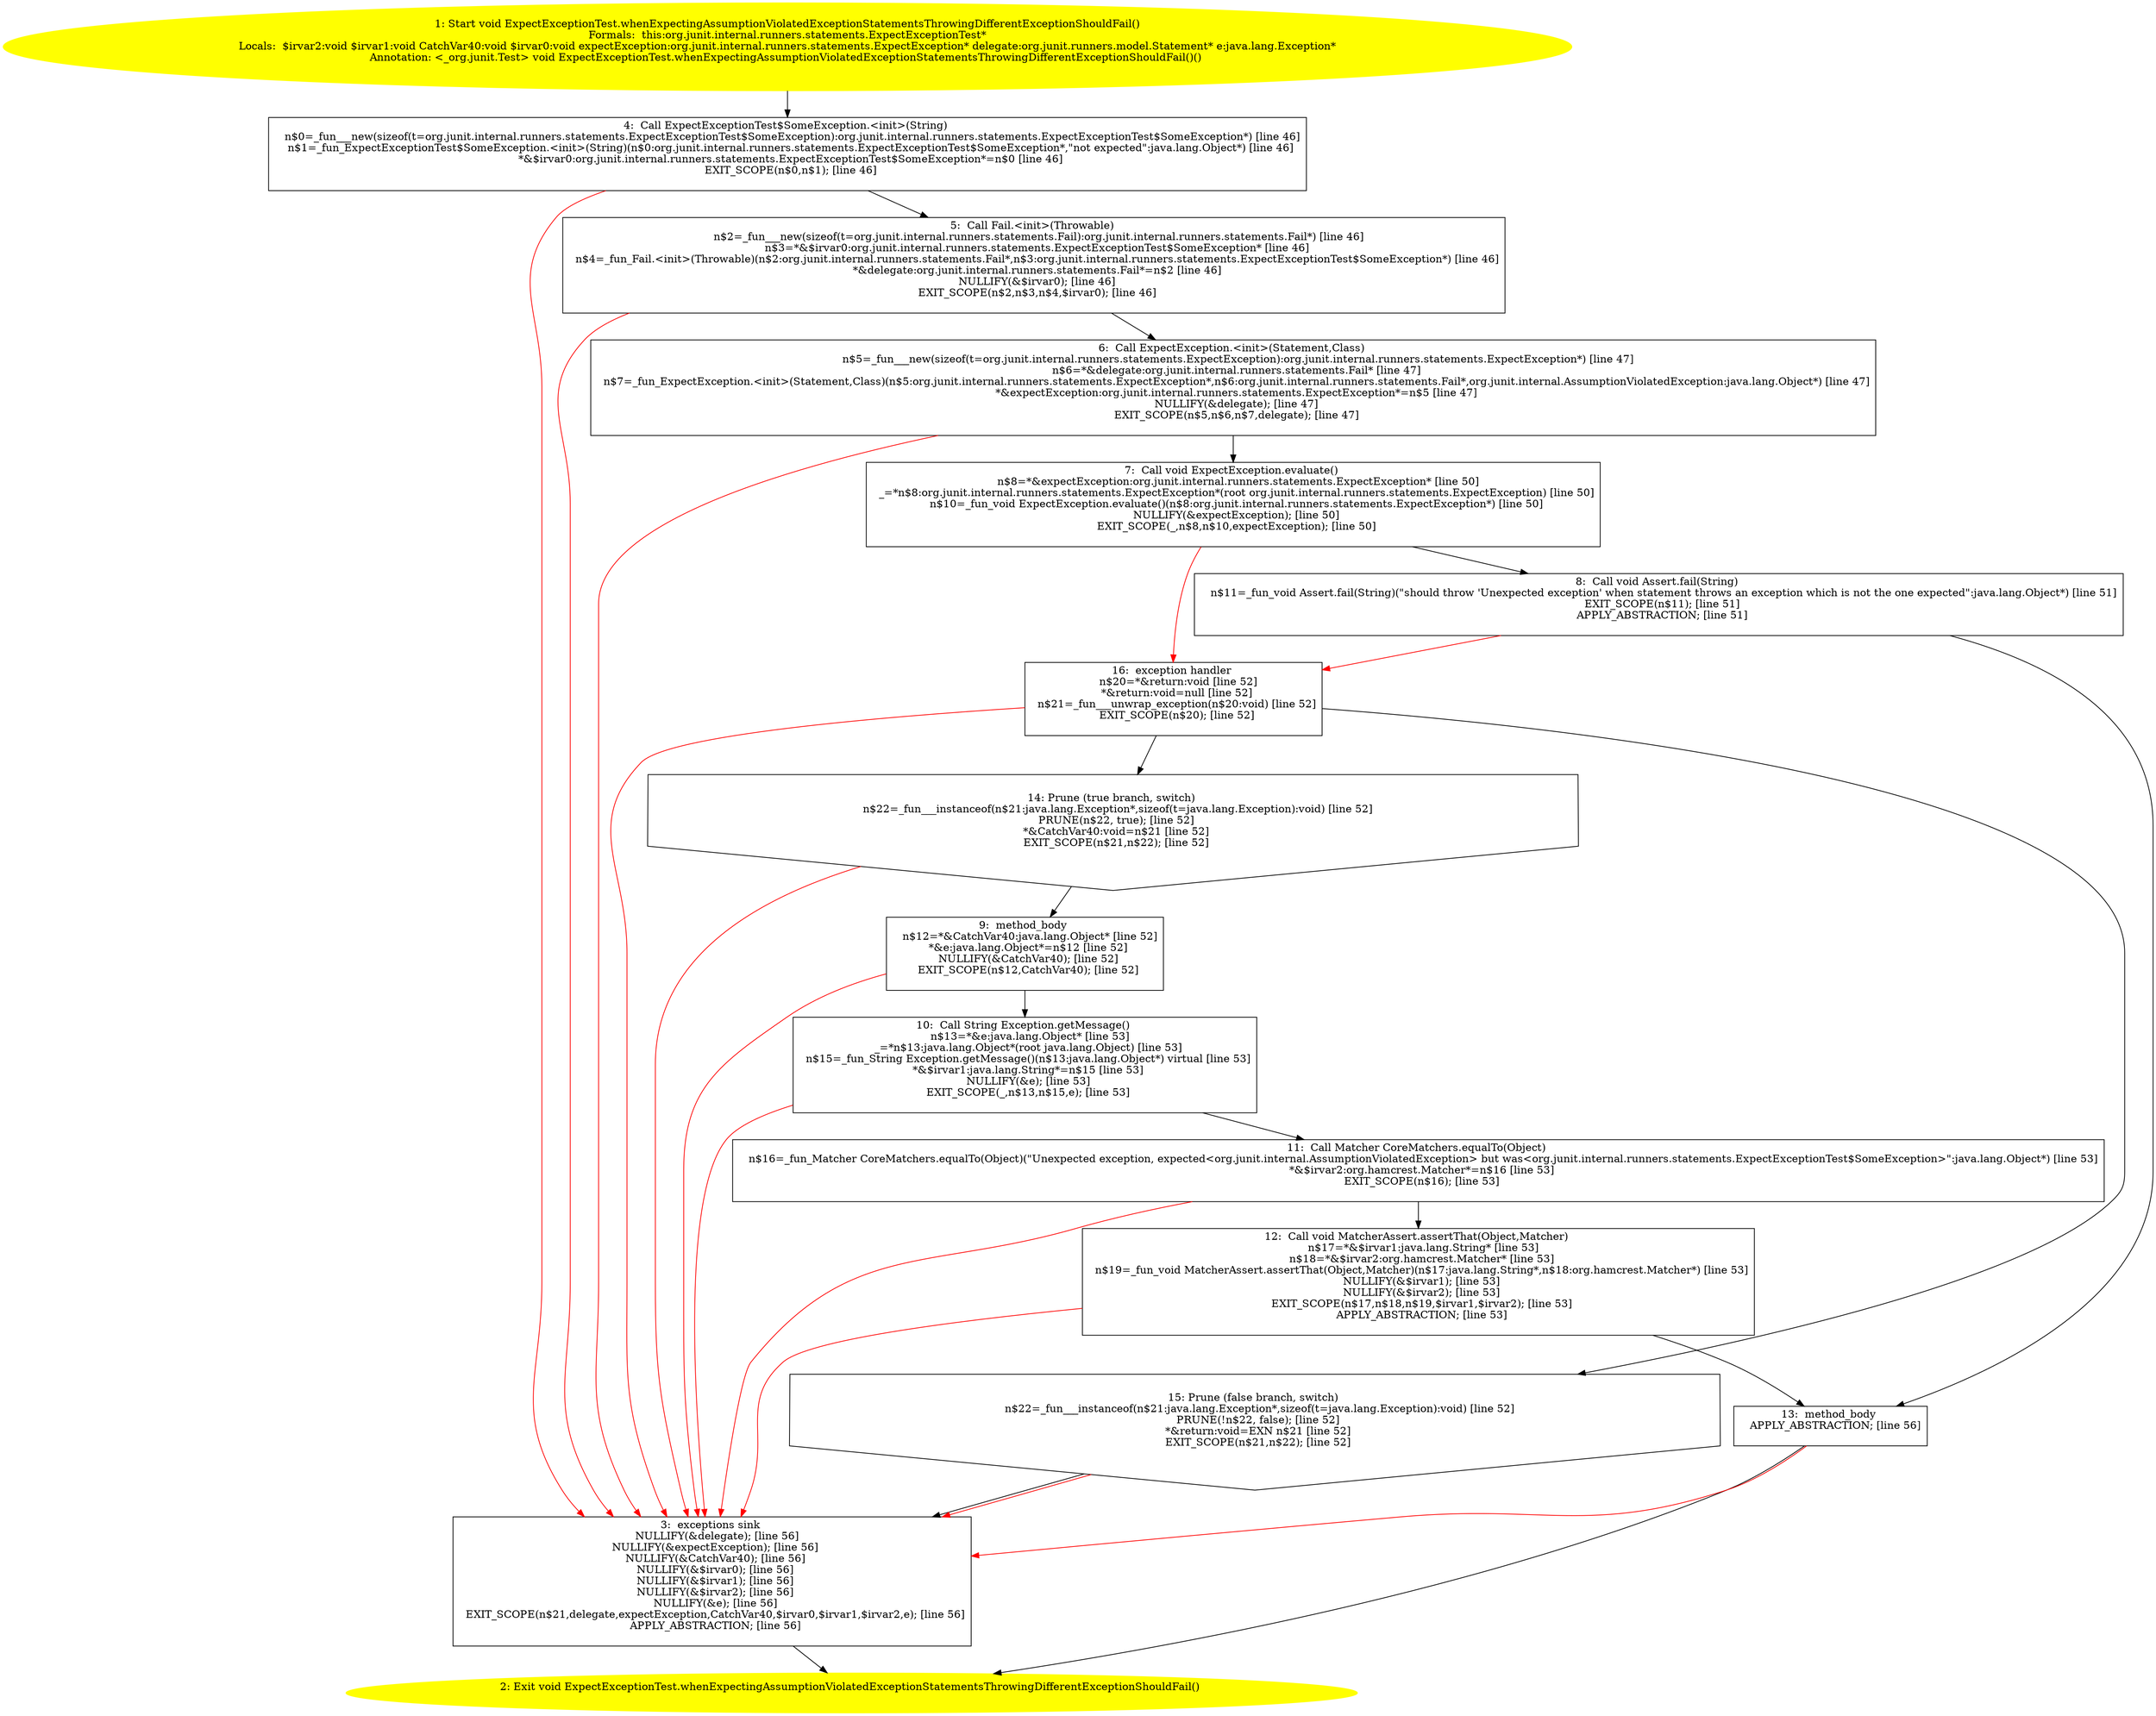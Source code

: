 /* @generated */
digraph cfg {
"org.junit.internal.runners.statements.ExpectExceptionTest.whenExpectingAssumptionViolatedExceptionSt.b4528a6eb0129bde2566a05540a726e0_1" [label="1: Start void ExpectExceptionTest.whenExpectingAssumptionViolatedExceptionStatementsThrowingDifferentExceptionShouldFail()\nFormals:  this:org.junit.internal.runners.statements.ExpectExceptionTest*\nLocals:  $irvar2:void $irvar1:void CatchVar40:void $irvar0:void expectException:org.junit.internal.runners.statements.ExpectException* delegate:org.junit.runners.model.Statement* e:java.lang.Exception*\nAnnotation: <_org.junit.Test> void ExpectExceptionTest.whenExpectingAssumptionViolatedExceptionStatementsThrowingDifferentExceptionShouldFail()() \n  " color=yellow style=filled]
	

	 "org.junit.internal.runners.statements.ExpectExceptionTest.whenExpectingAssumptionViolatedExceptionSt.b4528a6eb0129bde2566a05540a726e0_1" -> "org.junit.internal.runners.statements.ExpectExceptionTest.whenExpectingAssumptionViolatedExceptionSt.b4528a6eb0129bde2566a05540a726e0_4" ;
"org.junit.internal.runners.statements.ExpectExceptionTest.whenExpectingAssumptionViolatedExceptionSt.b4528a6eb0129bde2566a05540a726e0_2" [label="2: Exit void ExpectExceptionTest.whenExpectingAssumptionViolatedExceptionStatementsThrowingDifferentExceptionShouldFail() \n  " color=yellow style=filled]
	

"org.junit.internal.runners.statements.ExpectExceptionTest.whenExpectingAssumptionViolatedExceptionSt.b4528a6eb0129bde2566a05540a726e0_3" [label="3:  exceptions sink \n   NULLIFY(&delegate); [line 56]\n  NULLIFY(&expectException); [line 56]\n  NULLIFY(&CatchVar40); [line 56]\n  NULLIFY(&$irvar0); [line 56]\n  NULLIFY(&$irvar1); [line 56]\n  NULLIFY(&$irvar2); [line 56]\n  NULLIFY(&e); [line 56]\n  EXIT_SCOPE(n$21,delegate,expectException,CatchVar40,$irvar0,$irvar1,$irvar2,e); [line 56]\n  APPLY_ABSTRACTION; [line 56]\n " shape="box"]
	

	 "org.junit.internal.runners.statements.ExpectExceptionTest.whenExpectingAssumptionViolatedExceptionSt.b4528a6eb0129bde2566a05540a726e0_3" -> "org.junit.internal.runners.statements.ExpectExceptionTest.whenExpectingAssumptionViolatedExceptionSt.b4528a6eb0129bde2566a05540a726e0_2" ;
"org.junit.internal.runners.statements.ExpectExceptionTest.whenExpectingAssumptionViolatedExceptionSt.b4528a6eb0129bde2566a05540a726e0_4" [label="4:  Call ExpectExceptionTest$SomeException.<init>(String) \n   n$0=_fun___new(sizeof(t=org.junit.internal.runners.statements.ExpectExceptionTest$SomeException):org.junit.internal.runners.statements.ExpectExceptionTest$SomeException*) [line 46]\n  n$1=_fun_ExpectExceptionTest$SomeException.<init>(String)(n$0:org.junit.internal.runners.statements.ExpectExceptionTest$SomeException*,\"not expected\":java.lang.Object*) [line 46]\n  *&$irvar0:org.junit.internal.runners.statements.ExpectExceptionTest$SomeException*=n$0 [line 46]\n  EXIT_SCOPE(n$0,n$1); [line 46]\n " shape="box"]
	

	 "org.junit.internal.runners.statements.ExpectExceptionTest.whenExpectingAssumptionViolatedExceptionSt.b4528a6eb0129bde2566a05540a726e0_4" -> "org.junit.internal.runners.statements.ExpectExceptionTest.whenExpectingAssumptionViolatedExceptionSt.b4528a6eb0129bde2566a05540a726e0_5" ;
	 "org.junit.internal.runners.statements.ExpectExceptionTest.whenExpectingAssumptionViolatedExceptionSt.b4528a6eb0129bde2566a05540a726e0_4" -> "org.junit.internal.runners.statements.ExpectExceptionTest.whenExpectingAssumptionViolatedExceptionSt.b4528a6eb0129bde2566a05540a726e0_3" [color="red" ];
"org.junit.internal.runners.statements.ExpectExceptionTest.whenExpectingAssumptionViolatedExceptionSt.b4528a6eb0129bde2566a05540a726e0_5" [label="5:  Call Fail.<init>(Throwable) \n   n$2=_fun___new(sizeof(t=org.junit.internal.runners.statements.Fail):org.junit.internal.runners.statements.Fail*) [line 46]\n  n$3=*&$irvar0:org.junit.internal.runners.statements.ExpectExceptionTest$SomeException* [line 46]\n  n$4=_fun_Fail.<init>(Throwable)(n$2:org.junit.internal.runners.statements.Fail*,n$3:org.junit.internal.runners.statements.ExpectExceptionTest$SomeException*) [line 46]\n  *&delegate:org.junit.internal.runners.statements.Fail*=n$2 [line 46]\n  NULLIFY(&$irvar0); [line 46]\n  EXIT_SCOPE(n$2,n$3,n$4,$irvar0); [line 46]\n " shape="box"]
	

	 "org.junit.internal.runners.statements.ExpectExceptionTest.whenExpectingAssumptionViolatedExceptionSt.b4528a6eb0129bde2566a05540a726e0_5" -> "org.junit.internal.runners.statements.ExpectExceptionTest.whenExpectingAssumptionViolatedExceptionSt.b4528a6eb0129bde2566a05540a726e0_6" ;
	 "org.junit.internal.runners.statements.ExpectExceptionTest.whenExpectingAssumptionViolatedExceptionSt.b4528a6eb0129bde2566a05540a726e0_5" -> "org.junit.internal.runners.statements.ExpectExceptionTest.whenExpectingAssumptionViolatedExceptionSt.b4528a6eb0129bde2566a05540a726e0_3" [color="red" ];
"org.junit.internal.runners.statements.ExpectExceptionTest.whenExpectingAssumptionViolatedExceptionSt.b4528a6eb0129bde2566a05540a726e0_6" [label="6:  Call ExpectException.<init>(Statement,Class) \n   n$5=_fun___new(sizeof(t=org.junit.internal.runners.statements.ExpectException):org.junit.internal.runners.statements.ExpectException*) [line 47]\n  n$6=*&delegate:org.junit.internal.runners.statements.Fail* [line 47]\n  n$7=_fun_ExpectException.<init>(Statement,Class)(n$5:org.junit.internal.runners.statements.ExpectException*,n$6:org.junit.internal.runners.statements.Fail*,org.junit.internal.AssumptionViolatedException:java.lang.Object*) [line 47]\n  *&expectException:org.junit.internal.runners.statements.ExpectException*=n$5 [line 47]\n  NULLIFY(&delegate); [line 47]\n  EXIT_SCOPE(n$5,n$6,n$7,delegate); [line 47]\n " shape="box"]
	

	 "org.junit.internal.runners.statements.ExpectExceptionTest.whenExpectingAssumptionViolatedExceptionSt.b4528a6eb0129bde2566a05540a726e0_6" -> "org.junit.internal.runners.statements.ExpectExceptionTest.whenExpectingAssumptionViolatedExceptionSt.b4528a6eb0129bde2566a05540a726e0_7" ;
	 "org.junit.internal.runners.statements.ExpectExceptionTest.whenExpectingAssumptionViolatedExceptionSt.b4528a6eb0129bde2566a05540a726e0_6" -> "org.junit.internal.runners.statements.ExpectExceptionTest.whenExpectingAssumptionViolatedExceptionSt.b4528a6eb0129bde2566a05540a726e0_3" [color="red" ];
"org.junit.internal.runners.statements.ExpectExceptionTest.whenExpectingAssumptionViolatedExceptionSt.b4528a6eb0129bde2566a05540a726e0_7" [label="7:  Call void ExpectException.evaluate() \n   n$8=*&expectException:org.junit.internal.runners.statements.ExpectException* [line 50]\n  _=*n$8:org.junit.internal.runners.statements.ExpectException*(root org.junit.internal.runners.statements.ExpectException) [line 50]\n  n$10=_fun_void ExpectException.evaluate()(n$8:org.junit.internal.runners.statements.ExpectException*) [line 50]\n  NULLIFY(&expectException); [line 50]\n  EXIT_SCOPE(_,n$8,n$10,expectException); [line 50]\n " shape="box"]
	

	 "org.junit.internal.runners.statements.ExpectExceptionTest.whenExpectingAssumptionViolatedExceptionSt.b4528a6eb0129bde2566a05540a726e0_7" -> "org.junit.internal.runners.statements.ExpectExceptionTest.whenExpectingAssumptionViolatedExceptionSt.b4528a6eb0129bde2566a05540a726e0_8" ;
	 "org.junit.internal.runners.statements.ExpectExceptionTest.whenExpectingAssumptionViolatedExceptionSt.b4528a6eb0129bde2566a05540a726e0_7" -> "org.junit.internal.runners.statements.ExpectExceptionTest.whenExpectingAssumptionViolatedExceptionSt.b4528a6eb0129bde2566a05540a726e0_16" [color="red" ];
"org.junit.internal.runners.statements.ExpectExceptionTest.whenExpectingAssumptionViolatedExceptionSt.b4528a6eb0129bde2566a05540a726e0_8" [label="8:  Call void Assert.fail(String) \n   n$11=_fun_void Assert.fail(String)(\"should throw 'Unexpected exception' when statement throws an exception which is not the one expected\":java.lang.Object*) [line 51]\n  EXIT_SCOPE(n$11); [line 51]\n  APPLY_ABSTRACTION; [line 51]\n " shape="box"]
	

	 "org.junit.internal.runners.statements.ExpectExceptionTest.whenExpectingAssumptionViolatedExceptionSt.b4528a6eb0129bde2566a05540a726e0_8" -> "org.junit.internal.runners.statements.ExpectExceptionTest.whenExpectingAssumptionViolatedExceptionSt.b4528a6eb0129bde2566a05540a726e0_13" ;
	 "org.junit.internal.runners.statements.ExpectExceptionTest.whenExpectingAssumptionViolatedExceptionSt.b4528a6eb0129bde2566a05540a726e0_8" -> "org.junit.internal.runners.statements.ExpectExceptionTest.whenExpectingAssumptionViolatedExceptionSt.b4528a6eb0129bde2566a05540a726e0_16" [color="red" ];
"org.junit.internal.runners.statements.ExpectExceptionTest.whenExpectingAssumptionViolatedExceptionSt.b4528a6eb0129bde2566a05540a726e0_9" [label="9:  method_body \n   n$12=*&CatchVar40:java.lang.Object* [line 52]\n  *&e:java.lang.Object*=n$12 [line 52]\n  NULLIFY(&CatchVar40); [line 52]\n  EXIT_SCOPE(n$12,CatchVar40); [line 52]\n " shape="box"]
	

	 "org.junit.internal.runners.statements.ExpectExceptionTest.whenExpectingAssumptionViolatedExceptionSt.b4528a6eb0129bde2566a05540a726e0_9" -> "org.junit.internal.runners.statements.ExpectExceptionTest.whenExpectingAssumptionViolatedExceptionSt.b4528a6eb0129bde2566a05540a726e0_10" ;
	 "org.junit.internal.runners.statements.ExpectExceptionTest.whenExpectingAssumptionViolatedExceptionSt.b4528a6eb0129bde2566a05540a726e0_9" -> "org.junit.internal.runners.statements.ExpectExceptionTest.whenExpectingAssumptionViolatedExceptionSt.b4528a6eb0129bde2566a05540a726e0_3" [color="red" ];
"org.junit.internal.runners.statements.ExpectExceptionTest.whenExpectingAssumptionViolatedExceptionSt.b4528a6eb0129bde2566a05540a726e0_10" [label="10:  Call String Exception.getMessage() \n   n$13=*&e:java.lang.Object* [line 53]\n  _=*n$13:java.lang.Object*(root java.lang.Object) [line 53]\n  n$15=_fun_String Exception.getMessage()(n$13:java.lang.Object*) virtual [line 53]\n  *&$irvar1:java.lang.String*=n$15 [line 53]\n  NULLIFY(&e); [line 53]\n  EXIT_SCOPE(_,n$13,n$15,e); [line 53]\n " shape="box"]
	

	 "org.junit.internal.runners.statements.ExpectExceptionTest.whenExpectingAssumptionViolatedExceptionSt.b4528a6eb0129bde2566a05540a726e0_10" -> "org.junit.internal.runners.statements.ExpectExceptionTest.whenExpectingAssumptionViolatedExceptionSt.b4528a6eb0129bde2566a05540a726e0_11" ;
	 "org.junit.internal.runners.statements.ExpectExceptionTest.whenExpectingAssumptionViolatedExceptionSt.b4528a6eb0129bde2566a05540a726e0_10" -> "org.junit.internal.runners.statements.ExpectExceptionTest.whenExpectingAssumptionViolatedExceptionSt.b4528a6eb0129bde2566a05540a726e0_3" [color="red" ];
"org.junit.internal.runners.statements.ExpectExceptionTest.whenExpectingAssumptionViolatedExceptionSt.b4528a6eb0129bde2566a05540a726e0_11" [label="11:  Call Matcher CoreMatchers.equalTo(Object) \n   n$16=_fun_Matcher CoreMatchers.equalTo(Object)(\"Unexpected exception, expected<org.junit.internal.AssumptionViolatedException> but was<org.junit.internal.runners.statements.ExpectExceptionTest$SomeException>\":java.lang.Object*) [line 53]\n  *&$irvar2:org.hamcrest.Matcher*=n$16 [line 53]\n  EXIT_SCOPE(n$16); [line 53]\n " shape="box"]
	

	 "org.junit.internal.runners.statements.ExpectExceptionTest.whenExpectingAssumptionViolatedExceptionSt.b4528a6eb0129bde2566a05540a726e0_11" -> "org.junit.internal.runners.statements.ExpectExceptionTest.whenExpectingAssumptionViolatedExceptionSt.b4528a6eb0129bde2566a05540a726e0_12" ;
	 "org.junit.internal.runners.statements.ExpectExceptionTest.whenExpectingAssumptionViolatedExceptionSt.b4528a6eb0129bde2566a05540a726e0_11" -> "org.junit.internal.runners.statements.ExpectExceptionTest.whenExpectingAssumptionViolatedExceptionSt.b4528a6eb0129bde2566a05540a726e0_3" [color="red" ];
"org.junit.internal.runners.statements.ExpectExceptionTest.whenExpectingAssumptionViolatedExceptionSt.b4528a6eb0129bde2566a05540a726e0_12" [label="12:  Call void MatcherAssert.assertThat(Object,Matcher) \n   n$17=*&$irvar1:java.lang.String* [line 53]\n  n$18=*&$irvar2:org.hamcrest.Matcher* [line 53]\n  n$19=_fun_void MatcherAssert.assertThat(Object,Matcher)(n$17:java.lang.String*,n$18:org.hamcrest.Matcher*) [line 53]\n  NULLIFY(&$irvar1); [line 53]\n  NULLIFY(&$irvar2); [line 53]\n  EXIT_SCOPE(n$17,n$18,n$19,$irvar1,$irvar2); [line 53]\n  APPLY_ABSTRACTION; [line 53]\n " shape="box"]
	

	 "org.junit.internal.runners.statements.ExpectExceptionTest.whenExpectingAssumptionViolatedExceptionSt.b4528a6eb0129bde2566a05540a726e0_12" -> "org.junit.internal.runners.statements.ExpectExceptionTest.whenExpectingAssumptionViolatedExceptionSt.b4528a6eb0129bde2566a05540a726e0_13" ;
	 "org.junit.internal.runners.statements.ExpectExceptionTest.whenExpectingAssumptionViolatedExceptionSt.b4528a6eb0129bde2566a05540a726e0_12" -> "org.junit.internal.runners.statements.ExpectExceptionTest.whenExpectingAssumptionViolatedExceptionSt.b4528a6eb0129bde2566a05540a726e0_3" [color="red" ];
"org.junit.internal.runners.statements.ExpectExceptionTest.whenExpectingAssumptionViolatedExceptionSt.b4528a6eb0129bde2566a05540a726e0_13" [label="13:  method_body \n   APPLY_ABSTRACTION; [line 56]\n " shape="box"]
	

	 "org.junit.internal.runners.statements.ExpectExceptionTest.whenExpectingAssumptionViolatedExceptionSt.b4528a6eb0129bde2566a05540a726e0_13" -> "org.junit.internal.runners.statements.ExpectExceptionTest.whenExpectingAssumptionViolatedExceptionSt.b4528a6eb0129bde2566a05540a726e0_2" ;
	 "org.junit.internal.runners.statements.ExpectExceptionTest.whenExpectingAssumptionViolatedExceptionSt.b4528a6eb0129bde2566a05540a726e0_13" -> "org.junit.internal.runners.statements.ExpectExceptionTest.whenExpectingAssumptionViolatedExceptionSt.b4528a6eb0129bde2566a05540a726e0_3" [color="red" ];
"org.junit.internal.runners.statements.ExpectExceptionTest.whenExpectingAssumptionViolatedExceptionSt.b4528a6eb0129bde2566a05540a726e0_14" [label="14: Prune (true branch, switch) \n   n$22=_fun___instanceof(n$21:java.lang.Exception*,sizeof(t=java.lang.Exception):void) [line 52]\n  PRUNE(n$22, true); [line 52]\n  *&CatchVar40:void=n$21 [line 52]\n  EXIT_SCOPE(n$21,n$22); [line 52]\n " shape="invhouse"]
	

	 "org.junit.internal.runners.statements.ExpectExceptionTest.whenExpectingAssumptionViolatedExceptionSt.b4528a6eb0129bde2566a05540a726e0_14" -> "org.junit.internal.runners.statements.ExpectExceptionTest.whenExpectingAssumptionViolatedExceptionSt.b4528a6eb0129bde2566a05540a726e0_9" ;
	 "org.junit.internal.runners.statements.ExpectExceptionTest.whenExpectingAssumptionViolatedExceptionSt.b4528a6eb0129bde2566a05540a726e0_14" -> "org.junit.internal.runners.statements.ExpectExceptionTest.whenExpectingAssumptionViolatedExceptionSt.b4528a6eb0129bde2566a05540a726e0_3" [color="red" ];
"org.junit.internal.runners.statements.ExpectExceptionTest.whenExpectingAssumptionViolatedExceptionSt.b4528a6eb0129bde2566a05540a726e0_15" [label="15: Prune (false branch, switch) \n   n$22=_fun___instanceof(n$21:java.lang.Exception*,sizeof(t=java.lang.Exception):void) [line 52]\n  PRUNE(!n$22, false); [line 52]\n  *&return:void=EXN n$21 [line 52]\n  EXIT_SCOPE(n$21,n$22); [line 52]\n " shape="invhouse"]
	

	 "org.junit.internal.runners.statements.ExpectExceptionTest.whenExpectingAssumptionViolatedExceptionSt.b4528a6eb0129bde2566a05540a726e0_15" -> "org.junit.internal.runners.statements.ExpectExceptionTest.whenExpectingAssumptionViolatedExceptionSt.b4528a6eb0129bde2566a05540a726e0_3" ;
	 "org.junit.internal.runners.statements.ExpectExceptionTest.whenExpectingAssumptionViolatedExceptionSt.b4528a6eb0129bde2566a05540a726e0_15" -> "org.junit.internal.runners.statements.ExpectExceptionTest.whenExpectingAssumptionViolatedExceptionSt.b4528a6eb0129bde2566a05540a726e0_3" [color="red" ];
"org.junit.internal.runners.statements.ExpectExceptionTest.whenExpectingAssumptionViolatedExceptionSt.b4528a6eb0129bde2566a05540a726e0_16" [label="16:  exception handler \n   n$20=*&return:void [line 52]\n  *&return:void=null [line 52]\n  n$21=_fun___unwrap_exception(n$20:void) [line 52]\n  EXIT_SCOPE(n$20); [line 52]\n " shape="box"]
	

	 "org.junit.internal.runners.statements.ExpectExceptionTest.whenExpectingAssumptionViolatedExceptionSt.b4528a6eb0129bde2566a05540a726e0_16" -> "org.junit.internal.runners.statements.ExpectExceptionTest.whenExpectingAssumptionViolatedExceptionSt.b4528a6eb0129bde2566a05540a726e0_14" ;
	 "org.junit.internal.runners.statements.ExpectExceptionTest.whenExpectingAssumptionViolatedExceptionSt.b4528a6eb0129bde2566a05540a726e0_16" -> "org.junit.internal.runners.statements.ExpectExceptionTest.whenExpectingAssumptionViolatedExceptionSt.b4528a6eb0129bde2566a05540a726e0_15" ;
	 "org.junit.internal.runners.statements.ExpectExceptionTest.whenExpectingAssumptionViolatedExceptionSt.b4528a6eb0129bde2566a05540a726e0_16" -> "org.junit.internal.runners.statements.ExpectExceptionTest.whenExpectingAssumptionViolatedExceptionSt.b4528a6eb0129bde2566a05540a726e0_3" [color="red" ];
}
